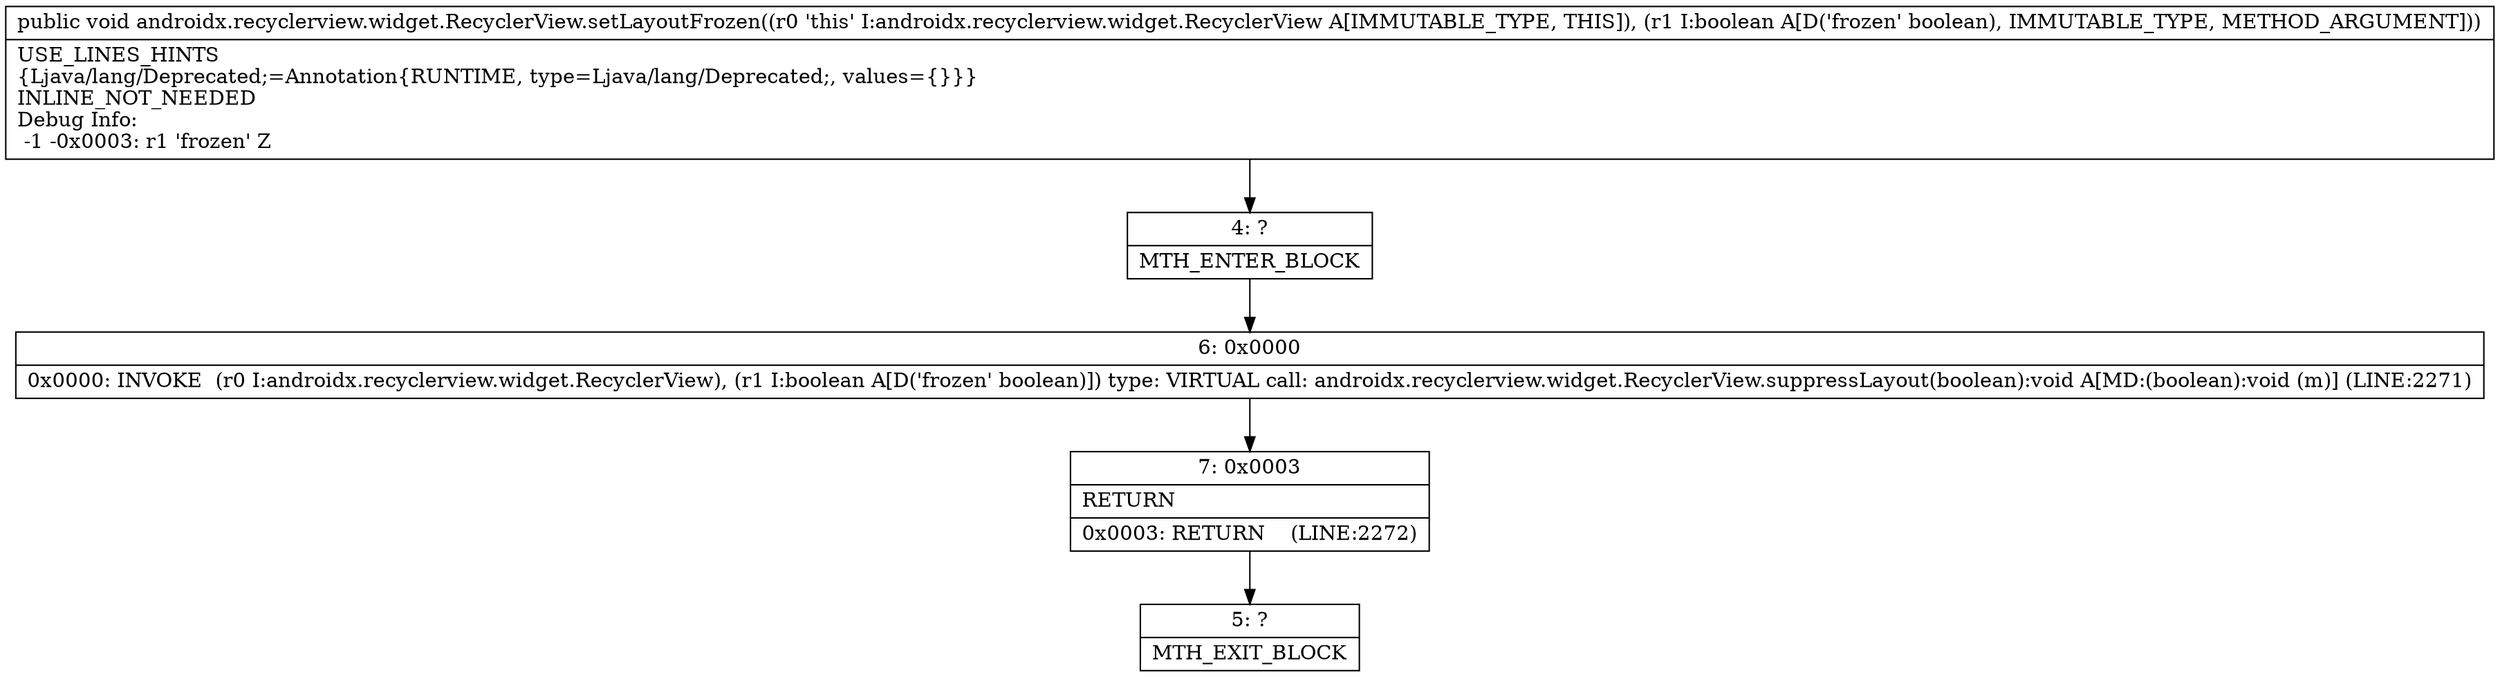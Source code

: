 digraph "CFG forandroidx.recyclerview.widget.RecyclerView.setLayoutFrozen(Z)V" {
Node_4 [shape=record,label="{4\:\ ?|MTH_ENTER_BLOCK\l}"];
Node_6 [shape=record,label="{6\:\ 0x0000|0x0000: INVOKE  (r0 I:androidx.recyclerview.widget.RecyclerView), (r1 I:boolean A[D('frozen' boolean)]) type: VIRTUAL call: androidx.recyclerview.widget.RecyclerView.suppressLayout(boolean):void A[MD:(boolean):void (m)] (LINE:2271)\l}"];
Node_7 [shape=record,label="{7\:\ 0x0003|RETURN\l|0x0003: RETURN    (LINE:2272)\l}"];
Node_5 [shape=record,label="{5\:\ ?|MTH_EXIT_BLOCK\l}"];
MethodNode[shape=record,label="{public void androidx.recyclerview.widget.RecyclerView.setLayoutFrozen((r0 'this' I:androidx.recyclerview.widget.RecyclerView A[IMMUTABLE_TYPE, THIS]), (r1 I:boolean A[D('frozen' boolean), IMMUTABLE_TYPE, METHOD_ARGUMENT]))  | USE_LINES_HINTS\l\{Ljava\/lang\/Deprecated;=Annotation\{RUNTIME, type=Ljava\/lang\/Deprecated;, values=\{\}\}\}\lINLINE_NOT_NEEDED\lDebug Info:\l  \-1 \-0x0003: r1 'frozen' Z\l}"];
MethodNode -> Node_4;Node_4 -> Node_6;
Node_6 -> Node_7;
Node_7 -> Node_5;
}

